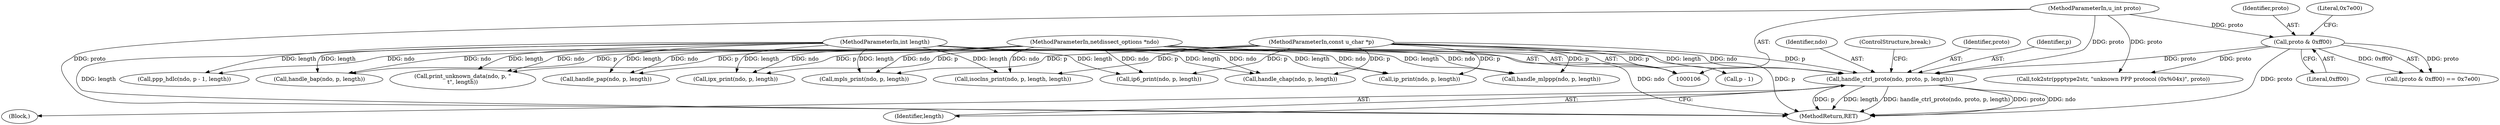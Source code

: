 digraph "0_tcpdump_1dcd10aceabbc03bf571ea32b892c522cbe923de_13@pointer" {
"1000136" [label="(Call,handle_ctrl_proto(ndo, proto, p, length))"];
"1000107" [label="(MethodParameterIn,netdissect_options *ndo)"];
"1000114" [label="(Call,proto & 0xff00)"];
"1000108" [label="(MethodParameterIn,u_int proto)"];
"1000109" [label="(MethodParameterIn,const u_char *p)"];
"1000110" [label="(MethodParameterIn,int length)"];
"1000224" [label="(MethodReturn,RET)"];
"1000116" [label="(Literal,0xff00)"];
"1000143" [label="(Call,handle_mlppp(ndo, p, length))"];
"1000161" [label="(Call,handle_bap(ndo, p, length))"];
"1000114" [label="(Call,proto & 0xff00)"];
"1000128" [label="(Block,)"];
"1000137" [label="(Identifier,ndo)"];
"1000141" [label="(ControlStructure,break;)"];
"1000218" [label="(Call,print_unknown_data(ndo, p, \"\n\t\", length))"];
"1000155" [label="(Call,handle_pap(ndo, p, length))"];
"1000115" [label="(Identifier,proto)"];
"1000119" [label="(Call,ppp_hdlc(ndo, p - 1, length))"];
"1000140" [label="(Identifier,length)"];
"1000110" [label="(MethodParameterIn,int length)"];
"1000138" [label="(Identifier,proto)"];
"1000214" [label="(Call,tok2str(ppptype2str, \"unknown PPP protocol (0x%04x)\", proto))"];
"1000108" [label="(MethodParameterIn,u_int proto)"];
"1000183" [label="(Call,ipx_print(ndo, p, length))"];
"1000197" [label="(Call,mpls_print(ndo, p, length))"];
"1000117" [label="(Literal,0x7e00)"];
"1000189" [label="(Call,isoclns_print(ndo, p, length, length))"];
"1000176" [label="(Call,ip6_print(ndo, p, length))"];
"1000107" [label="(MethodParameterIn,netdissect_options *ndo)"];
"1000121" [label="(Call,p - 1)"];
"1000139" [label="(Identifier,p)"];
"1000149" [label="(Call,handle_chap(ndo, p, length))"];
"1000113" [label="(Call,(proto & 0xff00) == 0x7e00)"];
"1000109" [label="(MethodParameterIn,const u_char *p)"];
"1000169" [label="(Call,ip_print(ndo, p, length))"];
"1000136" [label="(Call,handle_ctrl_proto(ndo, proto, p, length))"];
"1000136" -> "1000128"  [label="AST: "];
"1000136" -> "1000140"  [label="CFG: "];
"1000137" -> "1000136"  [label="AST: "];
"1000138" -> "1000136"  [label="AST: "];
"1000139" -> "1000136"  [label="AST: "];
"1000140" -> "1000136"  [label="AST: "];
"1000141" -> "1000136"  [label="CFG: "];
"1000136" -> "1000224"  [label="DDG: p"];
"1000136" -> "1000224"  [label="DDG: length"];
"1000136" -> "1000224"  [label="DDG: handle_ctrl_proto(ndo, proto, p, length)"];
"1000136" -> "1000224"  [label="DDG: proto"];
"1000136" -> "1000224"  [label="DDG: ndo"];
"1000107" -> "1000136"  [label="DDG: ndo"];
"1000114" -> "1000136"  [label="DDG: proto"];
"1000108" -> "1000136"  [label="DDG: proto"];
"1000109" -> "1000136"  [label="DDG: p"];
"1000110" -> "1000136"  [label="DDG: length"];
"1000107" -> "1000106"  [label="AST: "];
"1000107" -> "1000224"  [label="DDG: ndo"];
"1000107" -> "1000119"  [label="DDG: ndo"];
"1000107" -> "1000143"  [label="DDG: ndo"];
"1000107" -> "1000149"  [label="DDG: ndo"];
"1000107" -> "1000155"  [label="DDG: ndo"];
"1000107" -> "1000161"  [label="DDG: ndo"];
"1000107" -> "1000169"  [label="DDG: ndo"];
"1000107" -> "1000176"  [label="DDG: ndo"];
"1000107" -> "1000183"  [label="DDG: ndo"];
"1000107" -> "1000189"  [label="DDG: ndo"];
"1000107" -> "1000197"  [label="DDG: ndo"];
"1000107" -> "1000218"  [label="DDG: ndo"];
"1000114" -> "1000113"  [label="AST: "];
"1000114" -> "1000116"  [label="CFG: "];
"1000115" -> "1000114"  [label="AST: "];
"1000116" -> "1000114"  [label="AST: "];
"1000117" -> "1000114"  [label="CFG: "];
"1000114" -> "1000224"  [label="DDG: proto"];
"1000114" -> "1000113"  [label="DDG: proto"];
"1000114" -> "1000113"  [label="DDG: 0xff00"];
"1000108" -> "1000114"  [label="DDG: proto"];
"1000114" -> "1000214"  [label="DDG: proto"];
"1000108" -> "1000106"  [label="AST: "];
"1000108" -> "1000224"  [label="DDG: proto"];
"1000108" -> "1000214"  [label="DDG: proto"];
"1000109" -> "1000106"  [label="AST: "];
"1000109" -> "1000224"  [label="DDG: p"];
"1000109" -> "1000121"  [label="DDG: p"];
"1000109" -> "1000143"  [label="DDG: p"];
"1000109" -> "1000149"  [label="DDG: p"];
"1000109" -> "1000155"  [label="DDG: p"];
"1000109" -> "1000161"  [label="DDG: p"];
"1000109" -> "1000169"  [label="DDG: p"];
"1000109" -> "1000176"  [label="DDG: p"];
"1000109" -> "1000183"  [label="DDG: p"];
"1000109" -> "1000189"  [label="DDG: p"];
"1000109" -> "1000197"  [label="DDG: p"];
"1000109" -> "1000218"  [label="DDG: p"];
"1000110" -> "1000106"  [label="AST: "];
"1000110" -> "1000224"  [label="DDG: length"];
"1000110" -> "1000119"  [label="DDG: length"];
"1000110" -> "1000143"  [label="DDG: length"];
"1000110" -> "1000149"  [label="DDG: length"];
"1000110" -> "1000155"  [label="DDG: length"];
"1000110" -> "1000161"  [label="DDG: length"];
"1000110" -> "1000169"  [label="DDG: length"];
"1000110" -> "1000176"  [label="DDG: length"];
"1000110" -> "1000183"  [label="DDG: length"];
"1000110" -> "1000189"  [label="DDG: length"];
"1000110" -> "1000197"  [label="DDG: length"];
"1000110" -> "1000218"  [label="DDG: length"];
}
